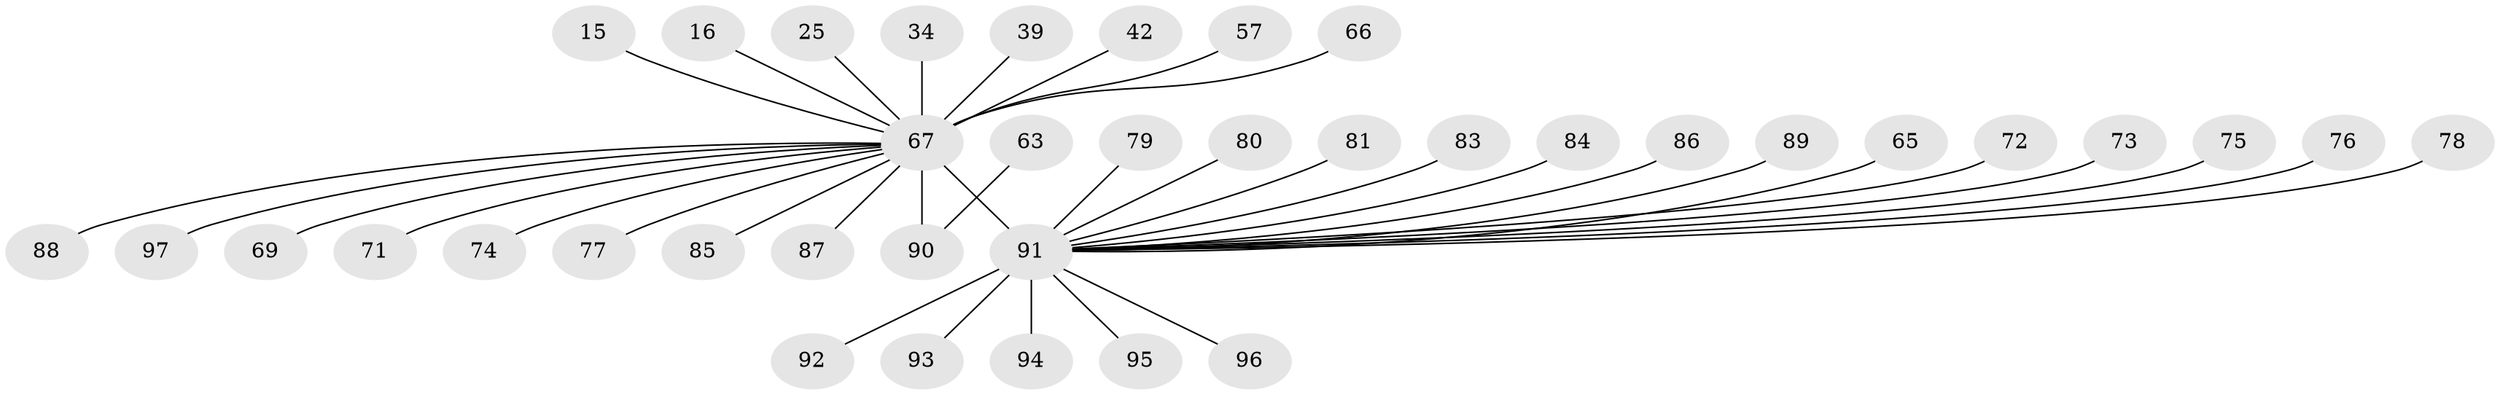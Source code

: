 // original degree distribution, {6: 0.020618556701030927, 11: 0.010309278350515464, 19: 0.010309278350515464, 1: 0.5773195876288659, 13: 0.010309278350515464, 4: 0.07216494845360824, 3: 0.07216494845360824, 2: 0.14432989690721648, 21: 0.020618556701030927, 7: 0.010309278350515464, 5: 0.030927835051546393, 8: 0.010309278350515464, 12: 0.010309278350515464}
// Generated by graph-tools (version 1.1) at 2025/51/03/04/25 21:51:57]
// undirected, 38 vertices, 37 edges
graph export_dot {
graph [start="1"]
  node [color=gray90,style=filled];
  15;
  16;
  25;
  34 [super="+7"];
  39;
  42;
  57;
  63;
  65;
  66;
  67 [super="+13+61"];
  69 [super="+49"];
  71 [super="+68"];
  72;
  73;
  74;
  75;
  76;
  77;
  78;
  79;
  80;
  81;
  83;
  84;
  85;
  86;
  87;
  88;
  89;
  90 [super="+60"];
  91 [super="+40+47+70+82+20+21+27+32+33+35+37+41+44+46+48+53+54+56+58+59+62+64"];
  92;
  93;
  94;
  95;
  96;
  97;
  15 -- 67;
  16 -- 67;
  25 -- 67;
  34 -- 67 [weight=4];
  39 -- 67;
  42 -- 67;
  57 -- 67;
  63 -- 90;
  65 -- 91;
  66 -- 67;
  67 -- 91 [weight=24];
  67 -- 69;
  67 -- 71;
  67 -- 74;
  67 -- 77;
  67 -- 85;
  67 -- 87;
  67 -- 88;
  67 -- 97;
  67 -- 90 [weight=4];
  72 -- 91;
  73 -- 91;
  75 -- 91;
  76 -- 91 [weight=3];
  78 -- 91;
  79 -- 91 [weight=2];
  80 -- 91;
  81 -- 91;
  83 -- 91;
  84 -- 91;
  86 -- 91;
  89 -- 91;
  91 -- 92;
  91 -- 94;
  91 -- 93;
  91 -- 96;
  91 -- 95;
}
